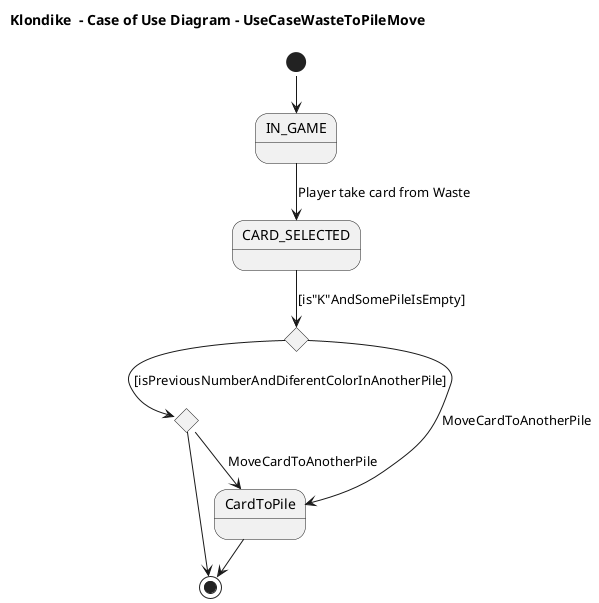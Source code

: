 @startuml UseCaseWasteToPileMove
!pragma layout smetana
title Klondike  - Case of Use Diagram - UseCaseWasteToPileMove


state IN_GAME
state CARD_SELECTED
state if <<choice>>
state if2 <<choice>>

state CardToPile

[*] --> IN_GAME
IN_GAME --> CARD_SELECTED: Player take card from Waste
CARD_SELECTED --> if: [is"K"AndSomePileIsEmpty]
if --> if2:[isPreviousNumberAndDiferentColorInAnotherPile]
if --> CardToPile: MoveCardToAnotherPile
if2 --> CardToPile: MoveCardToAnotherPile
if2 --> [*]

CardToPile--> [*]

@enduml